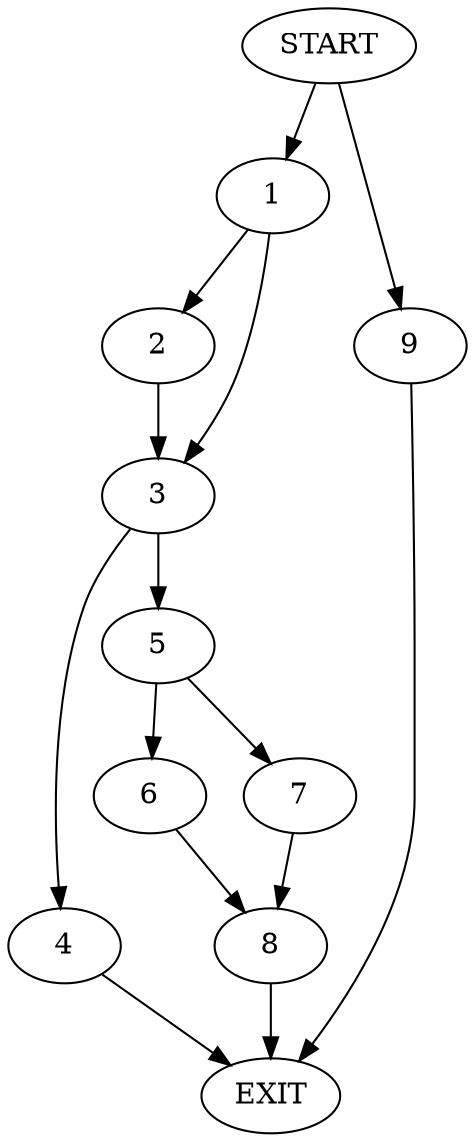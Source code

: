 digraph {
0 [label="START"]
10 [label="EXIT"]
0 -> 1
1 -> 2
1 -> 3
3 -> 4
3 -> 5
2 -> 3
4 -> 10
5 -> 6
5 -> 7
7 -> 8
6 -> 8
8 -> 10
0 -> 9
9 -> 10
}

